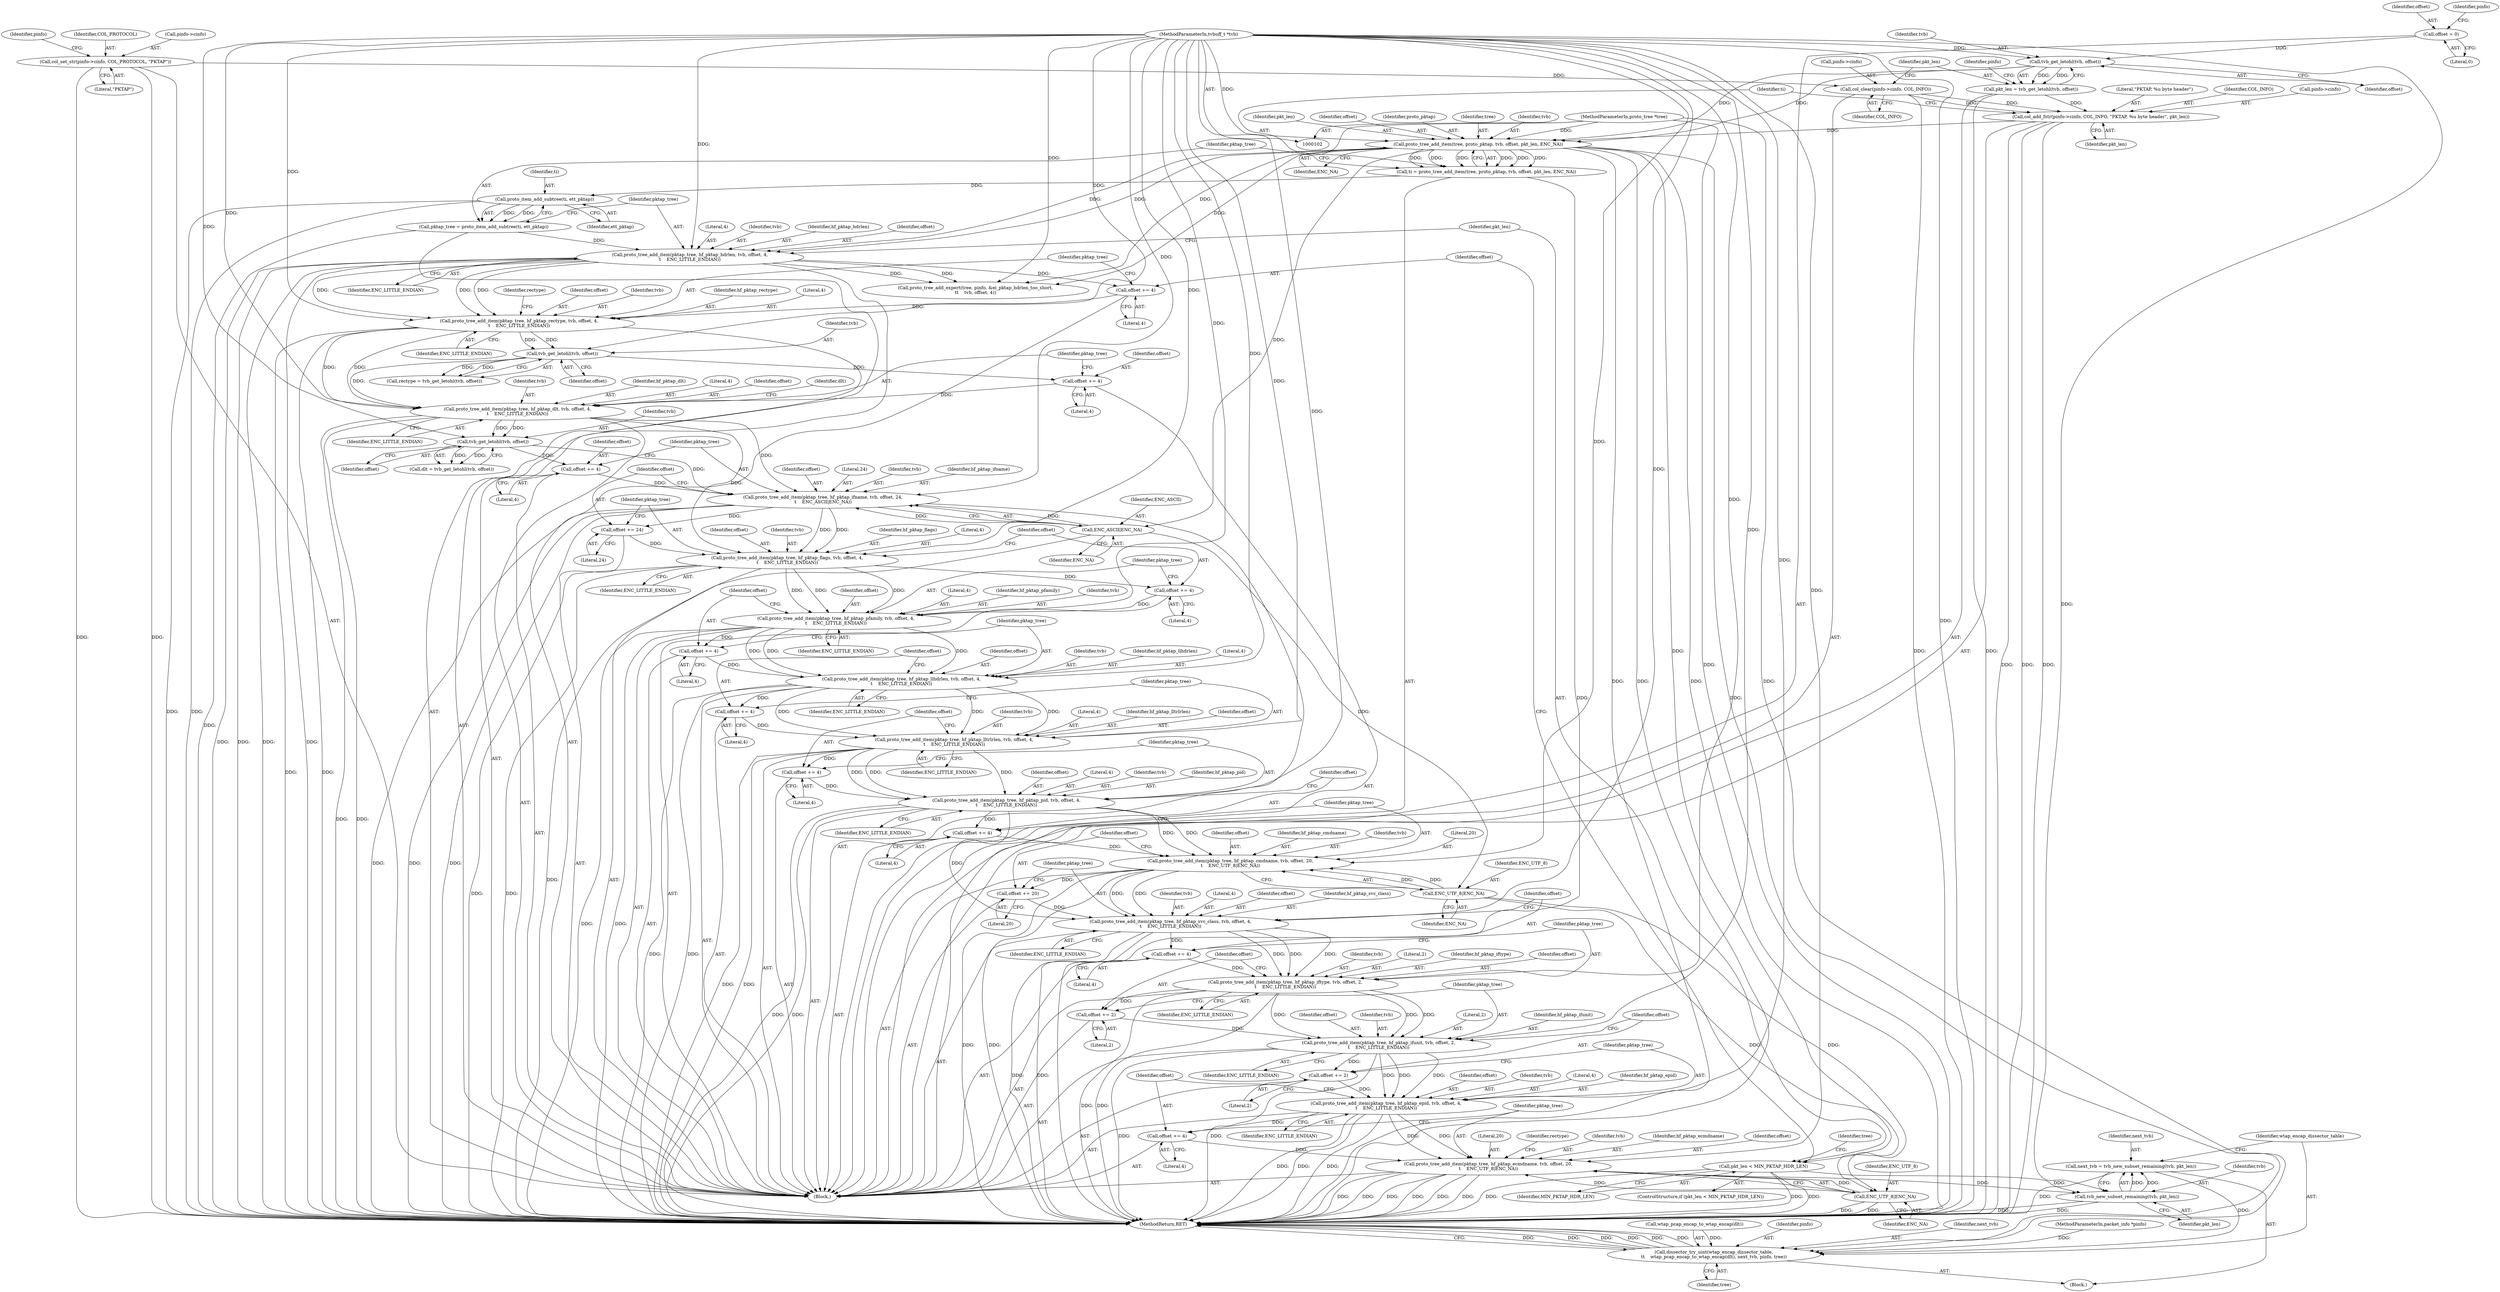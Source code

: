 digraph "1_wireshark_2c13e97d656c1c0ac4d76eb9d307664aae0e0cf7@API" {
"1000342" [label="(Call,next_tvb = tvb_new_subset_remaining(tvb, pkt_len))"];
"1000344" [label="(Call,tvb_new_subset_remaining(tvb, pkt_len))"];
"1000328" [label="(Call,proto_tree_add_item(pktap_tree, hf_pktap_ecmdname, tvb, offset, 20,\n\t    ENC_UTF_8|ENC_NA))"];
"1000318" [label="(Call,proto_tree_add_item(pktap_tree, hf_pktap_epid, tvb, offset, 4,\n\t    ENC_LITTLE_ENDIAN))"];
"1000308" [label="(Call,proto_tree_add_item(pktap_tree, hf_pktap_ifunit, tvb, offset, 2,\n\t    ENC_LITTLE_ENDIAN))"];
"1000298" [label="(Call,proto_tree_add_item(pktap_tree, hf_pktap_iftype, tvb, offset, 2,\n\t    ENC_LITTLE_ENDIAN))"];
"1000288" [label="(Call,proto_tree_add_item(pktap_tree, hf_pktap_svc_class, tvb, offset, 4,\n\t    ENC_LITTLE_ENDIAN))"];
"1000276" [label="(Call,proto_tree_add_item(pktap_tree, hf_pktap_cmdname, tvb, offset, 20,\n\t    ENC_UTF_8|ENC_NA))"];
"1000266" [label="(Call,proto_tree_add_item(pktap_tree, hf_pktap_pid, tvb, offset, 4,\n\t    ENC_LITTLE_ENDIAN))"];
"1000256" [label="(Call,proto_tree_add_item(pktap_tree, hf_pktap_lltrlrlen, tvb, offset, 4,\n\t    ENC_LITTLE_ENDIAN))"];
"1000246" [label="(Call,proto_tree_add_item(pktap_tree, hf_pktap_llhdrlen, tvb, offset, 4,\n\t    ENC_LITTLE_ENDIAN))"];
"1000236" [label="(Call,proto_tree_add_item(pktap_tree, hf_pktap_pfamily, tvb, offset, 4,\n\t    ENC_LITTLE_ENDIAN))"];
"1000226" [label="(Call,proto_tree_add_item(pktap_tree, hf_pktap_flags, tvb, offset, 4,\n\t    ENC_LITTLE_ENDIAN))"];
"1000214" [label="(Call,proto_tree_add_item(pktap_tree, hf_pktap_ifname, tvb, offset, 24,\n\t    ENC_ASCII|ENC_NA))"];
"1000199" [label="(Call,proto_tree_add_item(pktap_tree, hf_pktap_dlt, tvb, offset, 4,\n\t    ENC_LITTLE_ENDIAN))"];
"1000184" [label="(Call,proto_tree_add_item(pktap_tree, hf_pktap_rectype, tvb, offset, 4,\n\t    ENC_LITTLE_ENDIAN))"];
"1000160" [label="(Call,proto_tree_add_item(pktap_tree, hf_pktap_hdrlen, tvb, offset, 4,\n\t    ENC_LITTLE_ENDIAN))"];
"1000155" [label="(Call,pktap_tree = proto_item_add_subtree(ti, ett_pktap))"];
"1000157" [label="(Call,proto_item_add_subtree(ti, ett_pktap))"];
"1000146" [label="(Call,ti = proto_tree_add_item(tree, proto_pktap, tvb, offset, pkt_len, ENC_NA))"];
"1000148" [label="(Call,proto_tree_add_item(tree, proto_pktap, tvb, offset, pkt_len, ENC_NA))"];
"1000105" [label="(MethodParameterIn,proto_tree *tree)"];
"1000136" [label="(Call,tvb_get_letohl(tvb, offset))"];
"1000103" [label="(MethodParameterIn,tvbuff_t *tvb)"];
"1000117" [label="(Call,offset = 0)"];
"1000139" [label="(Call,col_add_fstr(pinfo->cinfo, COL_INFO, \"PKTAP, %u byte header\", pkt_len))"];
"1000129" [label="(Call,col_clear(pinfo->cinfo, COL_INFO))"];
"1000123" [label="(Call,col_set_str(pinfo->cinfo, COL_PROTOCOL, \"PKTAP\"))"];
"1000134" [label="(Call,pkt_len = tvb_get_letohl(tvb, offset))"];
"1000181" [label="(Call,offset += 4)"];
"1000193" [label="(Call,tvb_get_letohl(tvb, offset))"];
"1000196" [label="(Call,offset += 4)"];
"1000208" [label="(Call,tvb_get_letohl(tvb, offset))"];
"1000211" [label="(Call,offset += 4)"];
"1000220" [label="(Call,ENC_ASCII|ENC_NA)"];
"1000223" [label="(Call,offset += 24)"];
"1000233" [label="(Call,offset += 4)"];
"1000243" [label="(Call,offset += 4)"];
"1000253" [label="(Call,offset += 4)"];
"1000263" [label="(Call,offset += 4)"];
"1000273" [label="(Call,offset += 4)"];
"1000282" [label="(Call,ENC_UTF_8|ENC_NA)"];
"1000285" [label="(Call,offset += 20)"];
"1000295" [label="(Call,offset += 4)"];
"1000305" [label="(Call,offset += 2)"];
"1000315" [label="(Call,offset += 2)"];
"1000325" [label="(Call,offset += 4)"];
"1000334" [label="(Call,ENC_UTF_8|ENC_NA)"];
"1000168" [label="(Call,pkt_len < MIN_PKTAP_HDR_LEN)"];
"1000347" [label="(Call,dissector_try_uint(wtap_encap_dissector_table,\n\t\t    wtap_pcap_encap_to_wtap_encap(dlt), next_tvb, pinfo, tree))"];
"1000292" [label="(Identifier,offset)"];
"1000182" [label="(Identifier,offset)"];
"1000242" [label="(Identifier,ENC_LITTLE_ENDIAN)"];
"1000326" [label="(Identifier,offset)"];
"1000243" [label="(Call,offset += 4)"];
"1000128" [label="(Literal,\"PKTAP\")"];
"1000315" [label="(Call,offset += 2)"];
"1000220" [label="(Call,ENC_ASCII|ENC_NA)"];
"1000258" [label="(Identifier,hf_pktap_lltrlrlen)"];
"1000349" [label="(Call,wtap_pcap_encap_to_wtap_encap(dlt))"];
"1000311" [label="(Identifier,tvb)"];
"1000314" [label="(Identifier,ENC_LITTLE_ENDIAN)"];
"1000186" [label="(Identifier,hf_pktap_rectype)"];
"1000257" [label="(Identifier,pktap_tree)"];
"1000273" [label="(Call,offset += 4)"];
"1000232" [label="(Identifier,ENC_LITTLE_ENDIAN)"];
"1000151" [label="(Identifier,tvb)"];
"1000137" [label="(Identifier,tvb)"];
"1000212" [label="(Identifier,offset)"];
"1000270" [label="(Identifier,offset)"];
"1000301" [label="(Identifier,tvb)"];
"1000277" [label="(Identifier,pktap_tree)"];
"1000117" [label="(Call,offset = 0)"];
"1000141" [label="(Identifier,pinfo)"];
"1000213" [label="(Literal,4)"];
"1000210" [label="(Identifier,offset)"];
"1000219" [label="(Literal,24)"];
"1000156" [label="(Identifier,pktap_tree)"];
"1000290" [label="(Identifier,hf_pktap_svc_class)"];
"1000271" [label="(Literal,4)"];
"1000118" [label="(Identifier,offset)"];
"1000346" [label="(Identifier,pkt_len)"];
"1000211" [label="(Call,offset += 4)"];
"1000146" [label="(Call,ti = proto_tree_add_item(tree, proto_pktap, tvb, offset, pkt_len, ENC_NA))"];
"1000124" [label="(Call,pinfo->cinfo)"];
"1000217" [label="(Identifier,tvb)"];
"1000240" [label="(Identifier,offset)"];
"1000344" [label="(Call,tvb_new_subset_remaining(tvb, pkt_len))"];
"1000162" [label="(Identifier,hf_pktap_hdrlen)"];
"1000265" [label="(Literal,4)"];
"1000304" [label="(Identifier,ENC_LITTLE_ENDIAN)"];
"1000228" [label="(Identifier,hf_pktap_flags)"];
"1000275" [label="(Literal,4)"];
"1000233" [label="(Call,offset += 4)"];
"1000241" [label="(Literal,4)"];
"1000195" [label="(Identifier,offset)"];
"1000154" [label="(Identifier,ENC_NA)"];
"1000306" [label="(Identifier,offset)"];
"1000313" [label="(Literal,2)"];
"1000170" [label="(Identifier,MIN_PKTAP_HDR_LEN)"];
"1000145" [label="(Identifier,pkt_len)"];
"1000234" [label="(Identifier,offset)"];
"1000209" [label="(Identifier,tvb)"];
"1000328" [label="(Call,proto_tree_add_item(pktap_tree, hf_pktap_ecmdname, tvb, offset, 20,\n\t    ENC_UTF_8|ENC_NA))"];
"1000352" [label="(Identifier,pinfo)"];
"1000236" [label="(Call,proto_tree_add_item(pktap_tree, hf_pktap_pfamily, tvb, offset, 4,\n\t    ENC_LITTLE_ENDIAN))"];
"1000123" [label="(Call,col_set_str(pinfo->cinfo, COL_PROTOCOL, \"PKTAP\"))"];
"1000227" [label="(Identifier,pktap_tree)"];
"1000144" [label="(Literal,\"PKTAP, %u byte header\")"];
"1000325" [label="(Call,offset += 4)"];
"1000287" [label="(Literal,20)"];
"1000321" [label="(Identifier,tvb)"];
"1000319" [label="(Identifier,pktap_tree)"];
"1000247" [label="(Identifier,pktap_tree)"];
"1000334" [label="(Call,ENC_UTF_8|ENC_NA)"];
"1000335" [label="(Identifier,ENC_UTF_8)"];
"1000252" [label="(Identifier,ENC_LITTLE_ENDIAN)"];
"1000331" [label="(Identifier,tvb)"];
"1000291" [label="(Identifier,tvb)"];
"1000256" [label="(Call,proto_tree_add_item(pktap_tree, hf_pktap_lltrlrlen, tvb, offset, 4,\n\t    ENC_LITTLE_ENDIAN))"];
"1000215" [label="(Identifier,pktap_tree)"];
"1000143" [label="(Identifier,COL_INFO)"];
"1000297" [label="(Literal,4)"];
"1000167" [label="(ControlStructure,if (pkt_len < MIN_PKTAP_HDR_LEN))"];
"1000205" [label="(Identifier,ENC_LITTLE_ENDIAN)"];
"1000206" [label="(Call,dlt = tvb_get_letohl(tvb, offset))"];
"1000248" [label="(Identifier,hf_pktap_llhdrlen)"];
"1000323" [label="(Literal,4)"];
"1000189" [label="(Literal,4)"];
"1000251" [label="(Literal,4)"];
"1000161" [label="(Identifier,pktap_tree)"];
"1000164" [label="(Identifier,offset)"];
"1000119" [label="(Literal,0)"];
"1000136" [label="(Call,tvb_get_letohl(tvb, offset))"];
"1000309" [label="(Identifier,pktap_tree)"];
"1000216" [label="(Identifier,hf_pktap_ifname)"];
"1000308" [label="(Call,proto_tree_add_item(pktap_tree, hf_pktap_ifunit, tvb, offset, 2,\n\t    ENC_LITTLE_ENDIAN))"];
"1000160" [label="(Call,proto_tree_add_item(pktap_tree, hf_pktap_hdrlen, tvb, offset, 4,\n\t    ENC_LITTLE_ENDIAN))"];
"1000169" [label="(Identifier,pkt_len)"];
"1000200" [label="(Identifier,pktap_tree)"];
"1000264" [label="(Identifier,offset)"];
"1000245" [label="(Literal,4)"];
"1000341" [label="(Block,)"];
"1000168" [label="(Call,pkt_len < MIN_PKTAP_HDR_LEN)"];
"1000149" [label="(Identifier,tree)"];
"1000244" [label="(Identifier,offset)"];
"1000272" [label="(Identifier,ENC_LITTLE_ENDIAN)"];
"1000263" [label="(Call,offset += 4)"];
"1000226" [label="(Call,proto_tree_add_item(pktap_tree, hf_pktap_flags, tvb, offset, 4,\n\t    ENC_LITTLE_ENDIAN))"];
"1000288" [label="(Call,proto_tree_add_item(pktap_tree, hf_pktap_svc_class, tvb, offset, 4,\n\t    ENC_LITTLE_ENDIAN))"];
"1000343" [label="(Identifier,next_tvb)"];
"1000192" [label="(Identifier,rectype)"];
"1000260" [label="(Identifier,offset)"];
"1000231" [label="(Literal,4)"];
"1000310" [label="(Identifier,hf_pktap_ifunit)"];
"1000351" [label="(Identifier,next_tvb)"];
"1000318" [label="(Call,proto_tree_add_item(pktap_tree, hf_pktap_epid, tvb, offset, 4,\n\t    ENC_LITTLE_ENDIAN))"];
"1000296" [label="(Identifier,offset)"];
"1000285" [label="(Call,offset += 20)"];
"1000348" [label="(Identifier,wtap_encap_dissector_table)"];
"1000279" [label="(Identifier,tvb)"];
"1000250" [label="(Identifier,offset)"];
"1000224" [label="(Identifier,offset)"];
"1000330" [label="(Identifier,hf_pktap_ecmdname)"];
"1000345" [label="(Identifier,tvb)"];
"1000281" [label="(Literal,20)"];
"1000294" [label="(Identifier,ENC_LITTLE_ENDIAN)"];
"1000130" [label="(Call,pinfo->cinfo)"];
"1000249" [label="(Identifier,tvb)"];
"1000222" [label="(Identifier,ENC_NA)"];
"1000303" [label="(Literal,2)"];
"1000155" [label="(Call,pktap_tree = proto_item_add_subtree(ti, ett_pktap))"];
"1000157" [label="(Call,proto_item_add_subtree(ti, ett_pktap))"];
"1000104" [label="(MethodParameterIn,packet_info *pinfo)"];
"1000204" [label="(Literal,4)"];
"1000305" [label="(Call,offset += 2)"];
"1000190" [label="(Identifier,ENC_LITTLE_ENDIAN)"];
"1000148" [label="(Call,proto_tree_add_item(tree, proto_pktap, tvb, offset, pkt_len, ENC_NA))"];
"1000147" [label="(Identifier,ti)"];
"1000354" [label="(MethodReturn,RET)"];
"1000289" [label="(Identifier,pktap_tree)"];
"1000320" [label="(Identifier,hf_pktap_epid)"];
"1000299" [label="(Identifier,pktap_tree)"];
"1000230" [label="(Identifier,offset)"];
"1000183" [label="(Literal,4)"];
"1000300" [label="(Identifier,hf_pktap_iftype)"];
"1000153" [label="(Identifier,pkt_len)"];
"1000133" [label="(Identifier,COL_INFO)"];
"1000131" [label="(Identifier,pinfo)"];
"1000127" [label="(Identifier,COL_PROTOCOL)"];
"1000103" [label="(MethodParameterIn,tvbuff_t *tvb)"];
"1000106" [label="(Block,)"];
"1000282" [label="(Call,ENC_UTF_8|ENC_NA)"];
"1000347" [label="(Call,dissector_try_uint(wtap_encap_dissector_table,\n\t\t    wtap_pcap_encap_to_wtap_encap(dlt), next_tvb, pinfo, tree))"];
"1000329" [label="(Identifier,pktap_tree)"];
"1000269" [label="(Identifier,tvb)"];
"1000253" [label="(Call,offset += 4)"];
"1000268" [label="(Identifier,hf_pktap_pid)"];
"1000283" [label="(Identifier,ENC_UTF_8)"];
"1000274" [label="(Identifier,offset)"];
"1000280" [label="(Identifier,offset)"];
"1000152" [label="(Identifier,offset)"];
"1000134" [label="(Call,pkt_len = tvb_get_letohl(tvb, offset))"];
"1000276" [label="(Call,proto_tree_add_item(pktap_tree, hf_pktap_cmdname, tvb, offset, 20,\n\t    ENC_UTF_8|ENC_NA))"];
"1000317" [label="(Literal,2)"];
"1000150" [label="(Identifier,proto_pktap)"];
"1000105" [label="(MethodParameterIn,proto_tree *tree)"];
"1000336" [label="(Identifier,ENC_NA)"];
"1000259" [label="(Identifier,tvb)"];
"1000158" [label="(Identifier,ti)"];
"1000208" [label="(Call,tvb_get_letohl(tvb, offset))"];
"1000262" [label="(Identifier,ENC_LITTLE_ENDIAN)"];
"1000342" [label="(Call,next_tvb = tvb_new_subset_remaining(tvb, pkt_len))"];
"1000324" [label="(Identifier,ENC_LITTLE_ENDIAN)"];
"1000254" [label="(Identifier,offset)"];
"1000278" [label="(Identifier,hf_pktap_cmdname)"];
"1000327" [label="(Literal,4)"];
"1000139" [label="(Call,col_add_fstr(pinfo->cinfo, COL_INFO, \"PKTAP, %u byte header\", pkt_len))"];
"1000166" [label="(Identifier,ENC_LITTLE_ENDIAN)"];
"1000197" [label="(Identifier,offset)"];
"1000188" [label="(Identifier,offset)"];
"1000307" [label="(Literal,2)"];
"1000198" [label="(Literal,4)"];
"1000196" [label="(Call,offset += 4)"];
"1000316" [label="(Identifier,offset)"];
"1000221" [label="(Identifier,ENC_ASCII)"];
"1000267" [label="(Identifier,pktap_tree)"];
"1000246" [label="(Call,proto_tree_add_item(pktap_tree, hf_pktap_llhdrlen, tvb, offset, 4,\n\t    ENC_LITTLE_ENDIAN))"];
"1000191" [label="(Call,rectype = tvb_get_letohl(tvb, offset))"];
"1000223" [label="(Call,offset += 24)"];
"1000194" [label="(Identifier,tvb)"];
"1000332" [label="(Identifier,offset)"];
"1000284" [label="(Identifier,ENC_NA)"];
"1000225" [label="(Literal,24)"];
"1000295" [label="(Call,offset += 4)"];
"1000140" [label="(Call,pinfo->cinfo)"];
"1000165" [label="(Literal,4)"];
"1000286" [label="(Identifier,offset)"];
"1000184" [label="(Call,proto_tree_add_item(pktap_tree, hf_pktap_rectype, tvb, offset, 4,\n\t    ENC_LITTLE_ENDIAN))"];
"1000353" [label="(Identifier,tree)"];
"1000138" [label="(Identifier,offset)"];
"1000214" [label="(Call,proto_tree_add_item(pktap_tree, hf_pktap_ifname, tvb, offset, 24,\n\t    ENC_ASCII|ENC_NA))"];
"1000135" [label="(Identifier,pkt_len)"];
"1000203" [label="(Identifier,offset)"];
"1000298" [label="(Call,proto_tree_add_item(pktap_tree, hf_pktap_iftype, tvb, offset, 2,\n\t    ENC_LITTLE_ENDIAN))"];
"1000312" [label="(Identifier,offset)"];
"1000237" [label="(Identifier,pktap_tree)"];
"1000129" [label="(Call,col_clear(pinfo->cinfo, COL_INFO))"];
"1000229" [label="(Identifier,tvb)"];
"1000266" [label="(Call,proto_tree_add_item(pktap_tree, hf_pktap_pid, tvb, offset, 4,\n\t    ENC_LITTLE_ENDIAN))"];
"1000207" [label="(Identifier,dlt)"];
"1000159" [label="(Identifier,ett_pktap)"];
"1000187" [label="(Identifier,tvb)"];
"1000125" [label="(Identifier,pinfo)"];
"1000293" [label="(Literal,4)"];
"1000255" [label="(Literal,4)"];
"1000322" [label="(Identifier,offset)"];
"1000163" [label="(Identifier,tvb)"];
"1000235" [label="(Literal,4)"];
"1000202" [label="(Identifier,tvb)"];
"1000238" [label="(Identifier,hf_pktap_pfamily)"];
"1000201" [label="(Identifier,hf_pktap_dlt)"];
"1000261" [label="(Literal,4)"];
"1000333" [label="(Literal,20)"];
"1000218" [label="(Identifier,offset)"];
"1000173" [label="(Identifier,tree)"];
"1000339" [label="(Identifier,rectype)"];
"1000172" [label="(Call,proto_tree_add_expert(tree, pinfo, &ei_pktap_hdrlen_too_short,\n\t\t    tvb, offset, 4))"];
"1000185" [label="(Identifier,pktap_tree)"];
"1000199" [label="(Call,proto_tree_add_item(pktap_tree, hf_pktap_dlt, tvb, offset, 4,\n\t    ENC_LITTLE_ENDIAN))"];
"1000193" [label="(Call,tvb_get_letohl(tvb, offset))"];
"1000302" [label="(Identifier,offset)"];
"1000239" [label="(Identifier,tvb)"];
"1000181" [label="(Call,offset += 4)"];
"1000342" -> "1000341"  [label="AST: "];
"1000342" -> "1000344"  [label="CFG: "];
"1000343" -> "1000342"  [label="AST: "];
"1000344" -> "1000342"  [label="AST: "];
"1000348" -> "1000342"  [label="CFG: "];
"1000342" -> "1000354"  [label="DDG: "];
"1000344" -> "1000342"  [label="DDG: "];
"1000344" -> "1000342"  [label="DDG: "];
"1000342" -> "1000347"  [label="DDG: "];
"1000344" -> "1000346"  [label="CFG: "];
"1000345" -> "1000344"  [label="AST: "];
"1000346" -> "1000344"  [label="AST: "];
"1000344" -> "1000354"  [label="DDG: "];
"1000344" -> "1000354"  [label="DDG: "];
"1000328" -> "1000344"  [label="DDG: "];
"1000103" -> "1000344"  [label="DDG: "];
"1000168" -> "1000344"  [label="DDG: "];
"1000328" -> "1000106"  [label="AST: "];
"1000328" -> "1000334"  [label="CFG: "];
"1000329" -> "1000328"  [label="AST: "];
"1000330" -> "1000328"  [label="AST: "];
"1000331" -> "1000328"  [label="AST: "];
"1000332" -> "1000328"  [label="AST: "];
"1000333" -> "1000328"  [label="AST: "];
"1000334" -> "1000328"  [label="AST: "];
"1000339" -> "1000328"  [label="CFG: "];
"1000328" -> "1000354"  [label="DDG: "];
"1000328" -> "1000354"  [label="DDG: "];
"1000328" -> "1000354"  [label="DDG: "];
"1000328" -> "1000354"  [label="DDG: "];
"1000328" -> "1000354"  [label="DDG: "];
"1000328" -> "1000354"  [label="DDG: "];
"1000318" -> "1000328"  [label="DDG: "];
"1000318" -> "1000328"  [label="DDG: "];
"1000103" -> "1000328"  [label="DDG: "];
"1000325" -> "1000328"  [label="DDG: "];
"1000334" -> "1000328"  [label="DDG: "];
"1000334" -> "1000328"  [label="DDG: "];
"1000318" -> "1000106"  [label="AST: "];
"1000318" -> "1000324"  [label="CFG: "];
"1000319" -> "1000318"  [label="AST: "];
"1000320" -> "1000318"  [label="AST: "];
"1000321" -> "1000318"  [label="AST: "];
"1000322" -> "1000318"  [label="AST: "];
"1000323" -> "1000318"  [label="AST: "];
"1000324" -> "1000318"  [label="AST: "];
"1000326" -> "1000318"  [label="CFG: "];
"1000318" -> "1000354"  [label="DDG: "];
"1000318" -> "1000354"  [label="DDG: "];
"1000318" -> "1000354"  [label="DDG: "];
"1000308" -> "1000318"  [label="DDG: "];
"1000308" -> "1000318"  [label="DDG: "];
"1000308" -> "1000318"  [label="DDG: "];
"1000103" -> "1000318"  [label="DDG: "];
"1000315" -> "1000318"  [label="DDG: "];
"1000318" -> "1000325"  [label="DDG: "];
"1000308" -> "1000106"  [label="AST: "];
"1000308" -> "1000314"  [label="CFG: "];
"1000309" -> "1000308"  [label="AST: "];
"1000310" -> "1000308"  [label="AST: "];
"1000311" -> "1000308"  [label="AST: "];
"1000312" -> "1000308"  [label="AST: "];
"1000313" -> "1000308"  [label="AST: "];
"1000314" -> "1000308"  [label="AST: "];
"1000316" -> "1000308"  [label="CFG: "];
"1000308" -> "1000354"  [label="DDG: "];
"1000308" -> "1000354"  [label="DDG: "];
"1000298" -> "1000308"  [label="DDG: "];
"1000298" -> "1000308"  [label="DDG: "];
"1000298" -> "1000308"  [label="DDG: "];
"1000103" -> "1000308"  [label="DDG: "];
"1000305" -> "1000308"  [label="DDG: "];
"1000308" -> "1000315"  [label="DDG: "];
"1000298" -> "1000106"  [label="AST: "];
"1000298" -> "1000304"  [label="CFG: "];
"1000299" -> "1000298"  [label="AST: "];
"1000300" -> "1000298"  [label="AST: "];
"1000301" -> "1000298"  [label="AST: "];
"1000302" -> "1000298"  [label="AST: "];
"1000303" -> "1000298"  [label="AST: "];
"1000304" -> "1000298"  [label="AST: "];
"1000306" -> "1000298"  [label="CFG: "];
"1000298" -> "1000354"  [label="DDG: "];
"1000298" -> "1000354"  [label="DDG: "];
"1000288" -> "1000298"  [label="DDG: "];
"1000288" -> "1000298"  [label="DDG: "];
"1000288" -> "1000298"  [label="DDG: "];
"1000103" -> "1000298"  [label="DDG: "];
"1000295" -> "1000298"  [label="DDG: "];
"1000298" -> "1000305"  [label="DDG: "];
"1000288" -> "1000106"  [label="AST: "];
"1000288" -> "1000294"  [label="CFG: "];
"1000289" -> "1000288"  [label="AST: "];
"1000290" -> "1000288"  [label="AST: "];
"1000291" -> "1000288"  [label="AST: "];
"1000292" -> "1000288"  [label="AST: "];
"1000293" -> "1000288"  [label="AST: "];
"1000294" -> "1000288"  [label="AST: "];
"1000296" -> "1000288"  [label="CFG: "];
"1000288" -> "1000354"  [label="DDG: "];
"1000288" -> "1000354"  [label="DDG: "];
"1000276" -> "1000288"  [label="DDG: "];
"1000276" -> "1000288"  [label="DDG: "];
"1000103" -> "1000288"  [label="DDG: "];
"1000285" -> "1000288"  [label="DDG: "];
"1000266" -> "1000288"  [label="DDG: "];
"1000288" -> "1000295"  [label="DDG: "];
"1000276" -> "1000106"  [label="AST: "];
"1000276" -> "1000282"  [label="CFG: "];
"1000277" -> "1000276"  [label="AST: "];
"1000278" -> "1000276"  [label="AST: "];
"1000279" -> "1000276"  [label="AST: "];
"1000280" -> "1000276"  [label="AST: "];
"1000281" -> "1000276"  [label="AST: "];
"1000282" -> "1000276"  [label="AST: "];
"1000286" -> "1000276"  [label="CFG: "];
"1000276" -> "1000354"  [label="DDG: "];
"1000276" -> "1000354"  [label="DDG: "];
"1000266" -> "1000276"  [label="DDG: "];
"1000266" -> "1000276"  [label="DDG: "];
"1000103" -> "1000276"  [label="DDG: "];
"1000273" -> "1000276"  [label="DDG: "];
"1000282" -> "1000276"  [label="DDG: "];
"1000282" -> "1000276"  [label="DDG: "];
"1000276" -> "1000285"  [label="DDG: "];
"1000266" -> "1000106"  [label="AST: "];
"1000266" -> "1000272"  [label="CFG: "];
"1000267" -> "1000266"  [label="AST: "];
"1000268" -> "1000266"  [label="AST: "];
"1000269" -> "1000266"  [label="AST: "];
"1000270" -> "1000266"  [label="AST: "];
"1000271" -> "1000266"  [label="AST: "];
"1000272" -> "1000266"  [label="AST: "];
"1000274" -> "1000266"  [label="CFG: "];
"1000266" -> "1000354"  [label="DDG: "];
"1000266" -> "1000354"  [label="DDG: "];
"1000256" -> "1000266"  [label="DDG: "];
"1000256" -> "1000266"  [label="DDG: "];
"1000256" -> "1000266"  [label="DDG: "];
"1000103" -> "1000266"  [label="DDG: "];
"1000263" -> "1000266"  [label="DDG: "];
"1000266" -> "1000273"  [label="DDG: "];
"1000256" -> "1000106"  [label="AST: "];
"1000256" -> "1000262"  [label="CFG: "];
"1000257" -> "1000256"  [label="AST: "];
"1000258" -> "1000256"  [label="AST: "];
"1000259" -> "1000256"  [label="AST: "];
"1000260" -> "1000256"  [label="AST: "];
"1000261" -> "1000256"  [label="AST: "];
"1000262" -> "1000256"  [label="AST: "];
"1000264" -> "1000256"  [label="CFG: "];
"1000256" -> "1000354"  [label="DDG: "];
"1000256" -> "1000354"  [label="DDG: "];
"1000246" -> "1000256"  [label="DDG: "];
"1000246" -> "1000256"  [label="DDG: "];
"1000246" -> "1000256"  [label="DDG: "];
"1000103" -> "1000256"  [label="DDG: "];
"1000253" -> "1000256"  [label="DDG: "];
"1000256" -> "1000263"  [label="DDG: "];
"1000246" -> "1000106"  [label="AST: "];
"1000246" -> "1000252"  [label="CFG: "];
"1000247" -> "1000246"  [label="AST: "];
"1000248" -> "1000246"  [label="AST: "];
"1000249" -> "1000246"  [label="AST: "];
"1000250" -> "1000246"  [label="AST: "];
"1000251" -> "1000246"  [label="AST: "];
"1000252" -> "1000246"  [label="AST: "];
"1000254" -> "1000246"  [label="CFG: "];
"1000246" -> "1000354"  [label="DDG: "];
"1000246" -> "1000354"  [label="DDG: "];
"1000236" -> "1000246"  [label="DDG: "];
"1000236" -> "1000246"  [label="DDG: "];
"1000236" -> "1000246"  [label="DDG: "];
"1000103" -> "1000246"  [label="DDG: "];
"1000243" -> "1000246"  [label="DDG: "];
"1000246" -> "1000253"  [label="DDG: "];
"1000236" -> "1000106"  [label="AST: "];
"1000236" -> "1000242"  [label="CFG: "];
"1000237" -> "1000236"  [label="AST: "];
"1000238" -> "1000236"  [label="AST: "];
"1000239" -> "1000236"  [label="AST: "];
"1000240" -> "1000236"  [label="AST: "];
"1000241" -> "1000236"  [label="AST: "];
"1000242" -> "1000236"  [label="AST: "];
"1000244" -> "1000236"  [label="CFG: "];
"1000236" -> "1000354"  [label="DDG: "];
"1000236" -> "1000354"  [label="DDG: "];
"1000226" -> "1000236"  [label="DDG: "];
"1000226" -> "1000236"  [label="DDG: "];
"1000226" -> "1000236"  [label="DDG: "];
"1000103" -> "1000236"  [label="DDG: "];
"1000233" -> "1000236"  [label="DDG: "];
"1000236" -> "1000243"  [label="DDG: "];
"1000226" -> "1000106"  [label="AST: "];
"1000226" -> "1000232"  [label="CFG: "];
"1000227" -> "1000226"  [label="AST: "];
"1000228" -> "1000226"  [label="AST: "];
"1000229" -> "1000226"  [label="AST: "];
"1000230" -> "1000226"  [label="AST: "];
"1000231" -> "1000226"  [label="AST: "];
"1000232" -> "1000226"  [label="AST: "];
"1000234" -> "1000226"  [label="CFG: "];
"1000226" -> "1000354"  [label="DDG: "];
"1000226" -> "1000354"  [label="DDG: "];
"1000214" -> "1000226"  [label="DDG: "];
"1000214" -> "1000226"  [label="DDG: "];
"1000103" -> "1000226"  [label="DDG: "];
"1000223" -> "1000226"  [label="DDG: "];
"1000199" -> "1000226"  [label="DDG: "];
"1000226" -> "1000233"  [label="DDG: "];
"1000214" -> "1000106"  [label="AST: "];
"1000214" -> "1000220"  [label="CFG: "];
"1000215" -> "1000214"  [label="AST: "];
"1000216" -> "1000214"  [label="AST: "];
"1000217" -> "1000214"  [label="AST: "];
"1000218" -> "1000214"  [label="AST: "];
"1000219" -> "1000214"  [label="AST: "];
"1000220" -> "1000214"  [label="AST: "];
"1000224" -> "1000214"  [label="CFG: "];
"1000214" -> "1000354"  [label="DDG: "];
"1000214" -> "1000354"  [label="DDG: "];
"1000214" -> "1000354"  [label="DDG: "];
"1000199" -> "1000214"  [label="DDG: "];
"1000208" -> "1000214"  [label="DDG: "];
"1000103" -> "1000214"  [label="DDG: "];
"1000211" -> "1000214"  [label="DDG: "];
"1000220" -> "1000214"  [label="DDG: "];
"1000220" -> "1000214"  [label="DDG: "];
"1000214" -> "1000223"  [label="DDG: "];
"1000199" -> "1000106"  [label="AST: "];
"1000199" -> "1000205"  [label="CFG: "];
"1000200" -> "1000199"  [label="AST: "];
"1000201" -> "1000199"  [label="AST: "];
"1000202" -> "1000199"  [label="AST: "];
"1000203" -> "1000199"  [label="AST: "];
"1000204" -> "1000199"  [label="AST: "];
"1000205" -> "1000199"  [label="AST: "];
"1000207" -> "1000199"  [label="CFG: "];
"1000199" -> "1000354"  [label="DDG: "];
"1000199" -> "1000354"  [label="DDG: "];
"1000184" -> "1000199"  [label="DDG: "];
"1000184" -> "1000199"  [label="DDG: "];
"1000193" -> "1000199"  [label="DDG: "];
"1000103" -> "1000199"  [label="DDG: "];
"1000196" -> "1000199"  [label="DDG: "];
"1000199" -> "1000208"  [label="DDG: "];
"1000199" -> "1000208"  [label="DDG: "];
"1000184" -> "1000106"  [label="AST: "];
"1000184" -> "1000190"  [label="CFG: "];
"1000185" -> "1000184"  [label="AST: "];
"1000186" -> "1000184"  [label="AST: "];
"1000187" -> "1000184"  [label="AST: "];
"1000188" -> "1000184"  [label="AST: "];
"1000189" -> "1000184"  [label="AST: "];
"1000190" -> "1000184"  [label="AST: "];
"1000192" -> "1000184"  [label="CFG: "];
"1000184" -> "1000354"  [label="DDG: "];
"1000184" -> "1000354"  [label="DDG: "];
"1000160" -> "1000184"  [label="DDG: "];
"1000160" -> "1000184"  [label="DDG: "];
"1000160" -> "1000184"  [label="DDG: "];
"1000103" -> "1000184"  [label="DDG: "];
"1000181" -> "1000184"  [label="DDG: "];
"1000184" -> "1000193"  [label="DDG: "];
"1000184" -> "1000193"  [label="DDG: "];
"1000160" -> "1000106"  [label="AST: "];
"1000160" -> "1000166"  [label="CFG: "];
"1000161" -> "1000160"  [label="AST: "];
"1000162" -> "1000160"  [label="AST: "];
"1000163" -> "1000160"  [label="AST: "];
"1000164" -> "1000160"  [label="AST: "];
"1000165" -> "1000160"  [label="AST: "];
"1000166" -> "1000160"  [label="AST: "];
"1000169" -> "1000160"  [label="CFG: "];
"1000160" -> "1000354"  [label="DDG: "];
"1000160" -> "1000354"  [label="DDG: "];
"1000160" -> "1000354"  [label="DDG: "];
"1000160" -> "1000354"  [label="DDG: "];
"1000155" -> "1000160"  [label="DDG: "];
"1000148" -> "1000160"  [label="DDG: "];
"1000148" -> "1000160"  [label="DDG: "];
"1000103" -> "1000160"  [label="DDG: "];
"1000160" -> "1000172"  [label="DDG: "];
"1000160" -> "1000172"  [label="DDG: "];
"1000160" -> "1000181"  [label="DDG: "];
"1000155" -> "1000106"  [label="AST: "];
"1000155" -> "1000157"  [label="CFG: "];
"1000156" -> "1000155"  [label="AST: "];
"1000157" -> "1000155"  [label="AST: "];
"1000161" -> "1000155"  [label="CFG: "];
"1000155" -> "1000354"  [label="DDG: "];
"1000157" -> "1000155"  [label="DDG: "];
"1000157" -> "1000155"  [label="DDG: "];
"1000157" -> "1000159"  [label="CFG: "];
"1000158" -> "1000157"  [label="AST: "];
"1000159" -> "1000157"  [label="AST: "];
"1000157" -> "1000354"  [label="DDG: "];
"1000157" -> "1000354"  [label="DDG: "];
"1000146" -> "1000157"  [label="DDG: "];
"1000146" -> "1000106"  [label="AST: "];
"1000146" -> "1000148"  [label="CFG: "];
"1000147" -> "1000146"  [label="AST: "];
"1000148" -> "1000146"  [label="AST: "];
"1000156" -> "1000146"  [label="CFG: "];
"1000146" -> "1000354"  [label="DDG: "];
"1000148" -> "1000146"  [label="DDG: "];
"1000148" -> "1000146"  [label="DDG: "];
"1000148" -> "1000146"  [label="DDG: "];
"1000148" -> "1000146"  [label="DDG: "];
"1000148" -> "1000146"  [label="DDG: "];
"1000148" -> "1000146"  [label="DDG: "];
"1000148" -> "1000154"  [label="CFG: "];
"1000149" -> "1000148"  [label="AST: "];
"1000150" -> "1000148"  [label="AST: "];
"1000151" -> "1000148"  [label="AST: "];
"1000152" -> "1000148"  [label="AST: "];
"1000153" -> "1000148"  [label="AST: "];
"1000154" -> "1000148"  [label="AST: "];
"1000148" -> "1000354"  [label="DDG: "];
"1000148" -> "1000354"  [label="DDG: "];
"1000148" -> "1000354"  [label="DDG: "];
"1000105" -> "1000148"  [label="DDG: "];
"1000136" -> "1000148"  [label="DDG: "];
"1000136" -> "1000148"  [label="DDG: "];
"1000103" -> "1000148"  [label="DDG: "];
"1000139" -> "1000148"  [label="DDG: "];
"1000148" -> "1000168"  [label="DDG: "];
"1000148" -> "1000172"  [label="DDG: "];
"1000148" -> "1000220"  [label="DDG: "];
"1000148" -> "1000347"  [label="DDG: "];
"1000105" -> "1000102"  [label="AST: "];
"1000105" -> "1000354"  [label="DDG: "];
"1000105" -> "1000172"  [label="DDG: "];
"1000105" -> "1000347"  [label="DDG: "];
"1000136" -> "1000134"  [label="AST: "];
"1000136" -> "1000138"  [label="CFG: "];
"1000137" -> "1000136"  [label="AST: "];
"1000138" -> "1000136"  [label="AST: "];
"1000134" -> "1000136"  [label="CFG: "];
"1000136" -> "1000134"  [label="DDG: "];
"1000136" -> "1000134"  [label="DDG: "];
"1000103" -> "1000136"  [label="DDG: "];
"1000117" -> "1000136"  [label="DDG: "];
"1000103" -> "1000102"  [label="AST: "];
"1000103" -> "1000354"  [label="DDG: "];
"1000103" -> "1000172"  [label="DDG: "];
"1000103" -> "1000193"  [label="DDG: "];
"1000103" -> "1000208"  [label="DDG: "];
"1000117" -> "1000106"  [label="AST: "];
"1000117" -> "1000119"  [label="CFG: "];
"1000118" -> "1000117"  [label="AST: "];
"1000119" -> "1000117"  [label="AST: "];
"1000125" -> "1000117"  [label="CFG: "];
"1000139" -> "1000106"  [label="AST: "];
"1000139" -> "1000145"  [label="CFG: "];
"1000140" -> "1000139"  [label="AST: "];
"1000143" -> "1000139"  [label="AST: "];
"1000144" -> "1000139"  [label="AST: "];
"1000145" -> "1000139"  [label="AST: "];
"1000147" -> "1000139"  [label="CFG: "];
"1000139" -> "1000354"  [label="DDG: "];
"1000139" -> "1000354"  [label="DDG: "];
"1000139" -> "1000354"  [label="DDG: "];
"1000129" -> "1000139"  [label="DDG: "];
"1000129" -> "1000139"  [label="DDG: "];
"1000134" -> "1000139"  [label="DDG: "];
"1000129" -> "1000106"  [label="AST: "];
"1000129" -> "1000133"  [label="CFG: "];
"1000130" -> "1000129"  [label="AST: "];
"1000133" -> "1000129"  [label="AST: "];
"1000135" -> "1000129"  [label="CFG: "];
"1000129" -> "1000354"  [label="DDG: "];
"1000123" -> "1000129"  [label="DDG: "];
"1000123" -> "1000106"  [label="AST: "];
"1000123" -> "1000128"  [label="CFG: "];
"1000124" -> "1000123"  [label="AST: "];
"1000127" -> "1000123"  [label="AST: "];
"1000128" -> "1000123"  [label="AST: "];
"1000131" -> "1000123"  [label="CFG: "];
"1000123" -> "1000354"  [label="DDG: "];
"1000123" -> "1000354"  [label="DDG: "];
"1000134" -> "1000106"  [label="AST: "];
"1000135" -> "1000134"  [label="AST: "];
"1000141" -> "1000134"  [label="CFG: "];
"1000134" -> "1000354"  [label="DDG: "];
"1000181" -> "1000106"  [label="AST: "];
"1000181" -> "1000183"  [label="CFG: "];
"1000182" -> "1000181"  [label="AST: "];
"1000183" -> "1000181"  [label="AST: "];
"1000185" -> "1000181"  [label="CFG: "];
"1000193" -> "1000191"  [label="AST: "];
"1000193" -> "1000195"  [label="CFG: "];
"1000194" -> "1000193"  [label="AST: "];
"1000195" -> "1000193"  [label="AST: "];
"1000191" -> "1000193"  [label="CFG: "];
"1000193" -> "1000191"  [label="DDG: "];
"1000193" -> "1000191"  [label="DDG: "];
"1000193" -> "1000196"  [label="DDG: "];
"1000196" -> "1000106"  [label="AST: "];
"1000196" -> "1000198"  [label="CFG: "];
"1000197" -> "1000196"  [label="AST: "];
"1000198" -> "1000196"  [label="AST: "];
"1000200" -> "1000196"  [label="CFG: "];
"1000208" -> "1000206"  [label="AST: "];
"1000208" -> "1000210"  [label="CFG: "];
"1000209" -> "1000208"  [label="AST: "];
"1000210" -> "1000208"  [label="AST: "];
"1000206" -> "1000208"  [label="CFG: "];
"1000208" -> "1000206"  [label="DDG: "];
"1000208" -> "1000206"  [label="DDG: "];
"1000208" -> "1000211"  [label="DDG: "];
"1000211" -> "1000106"  [label="AST: "];
"1000211" -> "1000213"  [label="CFG: "];
"1000212" -> "1000211"  [label="AST: "];
"1000213" -> "1000211"  [label="AST: "];
"1000215" -> "1000211"  [label="CFG: "];
"1000220" -> "1000222"  [label="CFG: "];
"1000221" -> "1000220"  [label="AST: "];
"1000222" -> "1000220"  [label="AST: "];
"1000220" -> "1000354"  [label="DDG: "];
"1000220" -> "1000282"  [label="DDG: "];
"1000223" -> "1000106"  [label="AST: "];
"1000223" -> "1000225"  [label="CFG: "];
"1000224" -> "1000223"  [label="AST: "];
"1000225" -> "1000223"  [label="AST: "];
"1000227" -> "1000223"  [label="CFG: "];
"1000233" -> "1000106"  [label="AST: "];
"1000233" -> "1000235"  [label="CFG: "];
"1000234" -> "1000233"  [label="AST: "];
"1000235" -> "1000233"  [label="AST: "];
"1000237" -> "1000233"  [label="CFG: "];
"1000243" -> "1000106"  [label="AST: "];
"1000243" -> "1000245"  [label="CFG: "];
"1000244" -> "1000243"  [label="AST: "];
"1000245" -> "1000243"  [label="AST: "];
"1000247" -> "1000243"  [label="CFG: "];
"1000253" -> "1000106"  [label="AST: "];
"1000253" -> "1000255"  [label="CFG: "];
"1000254" -> "1000253"  [label="AST: "];
"1000255" -> "1000253"  [label="AST: "];
"1000257" -> "1000253"  [label="CFG: "];
"1000263" -> "1000106"  [label="AST: "];
"1000263" -> "1000265"  [label="CFG: "];
"1000264" -> "1000263"  [label="AST: "];
"1000265" -> "1000263"  [label="AST: "];
"1000267" -> "1000263"  [label="CFG: "];
"1000273" -> "1000106"  [label="AST: "];
"1000273" -> "1000275"  [label="CFG: "];
"1000274" -> "1000273"  [label="AST: "];
"1000275" -> "1000273"  [label="AST: "];
"1000277" -> "1000273"  [label="CFG: "];
"1000282" -> "1000284"  [label="CFG: "];
"1000283" -> "1000282"  [label="AST: "];
"1000284" -> "1000282"  [label="AST: "];
"1000282" -> "1000334"  [label="DDG: "];
"1000282" -> "1000334"  [label="DDG: "];
"1000285" -> "1000106"  [label="AST: "];
"1000285" -> "1000287"  [label="CFG: "];
"1000286" -> "1000285"  [label="AST: "];
"1000287" -> "1000285"  [label="AST: "];
"1000289" -> "1000285"  [label="CFG: "];
"1000295" -> "1000106"  [label="AST: "];
"1000295" -> "1000297"  [label="CFG: "];
"1000296" -> "1000295"  [label="AST: "];
"1000297" -> "1000295"  [label="AST: "];
"1000299" -> "1000295"  [label="CFG: "];
"1000305" -> "1000106"  [label="AST: "];
"1000305" -> "1000307"  [label="CFG: "];
"1000306" -> "1000305"  [label="AST: "];
"1000307" -> "1000305"  [label="AST: "];
"1000309" -> "1000305"  [label="CFG: "];
"1000315" -> "1000106"  [label="AST: "];
"1000315" -> "1000317"  [label="CFG: "];
"1000316" -> "1000315"  [label="AST: "];
"1000317" -> "1000315"  [label="AST: "];
"1000319" -> "1000315"  [label="CFG: "];
"1000325" -> "1000106"  [label="AST: "];
"1000325" -> "1000327"  [label="CFG: "];
"1000326" -> "1000325"  [label="AST: "];
"1000327" -> "1000325"  [label="AST: "];
"1000329" -> "1000325"  [label="CFG: "];
"1000334" -> "1000336"  [label="CFG: "];
"1000335" -> "1000334"  [label="AST: "];
"1000336" -> "1000334"  [label="AST: "];
"1000334" -> "1000354"  [label="DDG: "];
"1000334" -> "1000354"  [label="DDG: "];
"1000168" -> "1000167"  [label="AST: "];
"1000168" -> "1000170"  [label="CFG: "];
"1000169" -> "1000168"  [label="AST: "];
"1000170" -> "1000168"  [label="AST: "];
"1000173" -> "1000168"  [label="CFG: "];
"1000182" -> "1000168"  [label="CFG: "];
"1000168" -> "1000354"  [label="DDG: "];
"1000168" -> "1000354"  [label="DDG: "];
"1000168" -> "1000354"  [label="DDG: "];
"1000347" -> "1000341"  [label="AST: "];
"1000347" -> "1000353"  [label="CFG: "];
"1000348" -> "1000347"  [label="AST: "];
"1000349" -> "1000347"  [label="AST: "];
"1000351" -> "1000347"  [label="AST: "];
"1000352" -> "1000347"  [label="AST: "];
"1000353" -> "1000347"  [label="AST: "];
"1000354" -> "1000347"  [label="CFG: "];
"1000347" -> "1000354"  [label="DDG: "];
"1000347" -> "1000354"  [label="DDG: "];
"1000347" -> "1000354"  [label="DDG: "];
"1000347" -> "1000354"  [label="DDG: "];
"1000347" -> "1000354"  [label="DDG: "];
"1000347" -> "1000354"  [label="DDG: "];
"1000349" -> "1000347"  [label="DDG: "];
"1000104" -> "1000347"  [label="DDG: "];
}
